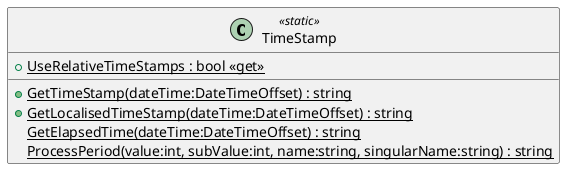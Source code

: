 @startuml
class TimeStamp <<static>> {
    + {static} UseRelativeTimeStamps : bool <<get>>
    + {static} GetTimeStamp(dateTime:DateTimeOffset) : string
    + {static} GetLocalisedTimeStamp(dateTime:DateTimeOffset) : string
    {static} GetElapsedTime(dateTime:DateTimeOffset) : string
    {static} ProcessPeriod(value:int, subValue:int, name:string, singularName:string) : string
}
@enduml
